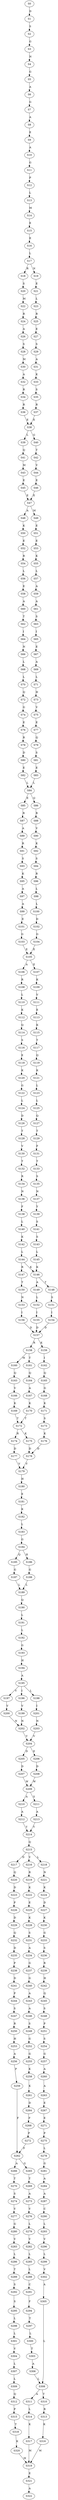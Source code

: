 strict digraph  {
	S0 -> S1 [ label = D ];
	S1 -> S2 [ label = S ];
	S2 -> S3 [ label = G ];
	S3 -> S4 [ label = N ];
	S4 -> S5 [ label = G ];
	S5 -> S6 [ label = A ];
	S6 -> S7 [ label = G ];
	S7 -> S8 [ label = A ];
	S8 -> S9 [ label = E ];
	S9 -> S10 [ label = A ];
	S10 -> S11 [ label = G ];
	S11 -> S12 [ label = P ];
	S12 -> S13 [ label = L ];
	S13 -> S14 [ label = M ];
	S14 -> S15 [ label = E ];
	S15 -> S16 [ label = E ];
	S16 -> S17 [ label = L ];
	S17 -> S18 [ label = R ];
	S17 -> S19 [ label = N ];
	S18 -> S20 [ label = S ];
	S19 -> S21 [ label = E ];
	S20 -> S22 [ label = M ];
	S21 -> S23 [ label = L ];
	S22 -> S24 [ label = R ];
	S23 -> S25 [ label = R ];
	S24 -> S26 [ label = A ];
	S25 -> S27 [ label = E ];
	S26 -> S28 [ label = S ];
	S27 -> S29 [ label = S ];
	S28 -> S30 [ label = M ];
	S29 -> S31 [ label = A ];
	S30 -> S32 [ label = A ];
	S31 -> S33 [ label = K ];
	S32 -> S34 [ label = R ];
	S33 -> S35 [ label = S ];
	S34 -> S36 [ label = R ];
	S35 -> S37 [ label = R ];
	S36 -> S38 [ label = E ];
	S37 -> S38 [ label = E ];
	S38 -> S39 [ label = L ];
	S38 -> S40 [ label = G ];
	S39 -> S41 [ label = Q ];
	S40 -> S42 [ label = T ];
	S41 -> S43 [ label = M ];
	S42 -> S44 [ label = V ];
	S43 -> S45 [ label = E ];
	S44 -> S46 [ label = E ];
	S45 -> S47 [ label = E ];
	S46 -> S47 [ label = E ];
	S47 -> S48 [ label = A ];
	S47 -> S49 [ label = M ];
	S48 -> S50 [ label = K ];
	S49 -> S51 [ label = E ];
	S50 -> S52 [ label = E ];
	S51 -> S53 [ label = E ];
	S52 -> S54 [ label = R ];
	S53 -> S55 [ label = K ];
	S54 -> S56 [ label = L ];
	S55 -> S57 [ label = L ];
	S56 -> S58 [ label = E ];
	S57 -> S59 [ label = A ];
	S58 -> S60 [ label = A ];
	S59 -> S61 [ label = A ];
	S60 -> S62 [ label = T ];
	S61 -> S63 [ label = S ];
	S62 -> S64 [ label = I ];
	S63 -> S65 [ label = I ];
	S64 -> S66 [ label = N ];
	S65 -> S67 [ label = E ];
	S66 -> S68 [ label = L ];
	S67 -> S69 [ label = A ];
	S68 -> S70 [ label = L ];
	S69 -> S71 [ label = L ];
	S70 -> S72 [ label = Q ];
	S71 -> S73 [ label = H ];
	S72 -> S74 [ label = G ];
	S73 -> S75 [ label = V ];
	S74 -> S76 [ label = E ];
	S75 -> S77 [ label = E ];
	S76 -> S78 [ label = R ];
	S77 -> S79 [ label = Q ];
	S78 -> S80 [ label = D ];
	S79 -> S81 [ label = S ];
	S80 -> S82 [ label = E ];
	S81 -> S83 [ label = E ];
	S82 -> S84 [ label = L ];
	S83 -> S84 [ label = L ];
	S84 -> S85 [ label = E ];
	S84 -> S86 [ label = Q ];
	S85 -> S87 [ label = R ];
	S86 -> S88 [ label = R ];
	S87 -> S89 [ label = A ];
	S88 -> S90 [ label = V ];
	S89 -> S91 [ label = R ];
	S90 -> S92 [ label = K ];
	S91 -> S93 [ label = S ];
	S92 -> S94 [ label = S ];
	S93 -> S95 [ label = K ];
	S94 -> S96 [ label = R ];
	S95 -> S97 [ label = A ];
	S96 -> S98 [ label = L ];
	S97 -> S99 [ label = A ];
	S98 -> S100 [ label = L ];
	S99 -> S101 [ label = E ];
	S100 -> S102 [ label = D ];
	S101 -> S103 [ label = G ];
	S102 -> S104 [ label = G ];
	S103 -> S105 [ label = E ];
	S104 -> S105 [ label = E ];
	S105 -> S106 [ label = A ];
	S105 -> S107 [ label = E ];
	S106 -> S108 [ label = R ];
	S107 -> S109 [ label = K ];
	S108 -> S110 [ label = L ];
	S109 -> S111 [ label = V ];
	S110 -> S112 [ label = K ];
	S111 -> S113 [ label = E ];
	S112 -> S114 [ label = Q ];
	S113 -> S115 [ label = K ];
	S114 -> S116 [ label = S ];
	S115 -> S117 [ label = T ];
	S116 -> S118 [ label = E ];
	S117 -> S119 [ label = Q ];
	S118 -> S120 [ label = K ];
	S119 -> S121 [ label = K ];
	S120 -> S122 [ label = G ];
	S121 -> S123 [ label = L ];
	S122 -> S124 [ label = L ];
	S123 -> S125 [ label = L ];
	S124 -> S126 [ label = D ];
	S125 -> S127 [ label = Q ];
	S126 -> S128 [ label = T ];
	S127 -> S129 [ label = T ];
	S128 -> S130 [ label = V ];
	S129 -> S131 [ label = F ];
	S130 -> S132 [ label = T ];
	S131 -> S133 [ label = T ];
	S132 -> S134 [ label = R ];
	S133 -> S135 [ label = S ];
	S134 -> S136 [ label = N ];
	S135 -> S137 [ label = N ];
	S136 -> S138 [ label = F ];
	S137 -> S139 [ label = Y ];
	S138 -> S140 [ label = L ];
	S139 -> S141 [ label = S ];
	S140 -> S142 [ label = K ];
	S141 -> S143 [ label = S ];
	S142 -> S144 [ label = L ];
	S143 -> S145 [ label = L ];
	S144 -> S146 [ label = K ];
	S144 -> S147 [ label = R ];
	S145 -> S146 [ label = K ];
	S146 -> S148 [ label = T ];
	S146 -> S149 [ label = A ];
	S147 -> S150 [ label = T ];
	S148 -> S151 [ label = S ];
	S149 -> S152 [ label = L ];
	S150 -> S153 [ label = N ];
	S151 -> S154 [ label = I ];
	S152 -> S155 [ label = I ];
	S153 -> S156 [ label = I ];
	S154 -> S157 [ label = D ];
	S155 -> S157 [ label = D ];
	S156 -> S157 [ label = D ];
	S157 -> S158 [ label = R ];
	S157 -> S159 [ label = K ];
	S158 -> S160 [ label = M ];
	S158 -> S161 [ label = T ];
	S159 -> S162 [ label = I ];
	S160 -> S163 [ label = Q ];
	S161 -> S164 [ label = Q ];
	S162 -> S165 [ label = Q ];
	S163 -> S166 [ label = V ];
	S164 -> S167 [ label = A ];
	S165 -> S168 [ label = G ];
	S166 -> S169 [ label = K ];
	S167 -> S170 [ label = K ];
	S168 -> S171 [ label = K ];
	S169 -> S172 [ label = T ];
	S170 -> S172 [ label = T ];
	S171 -> S173 [ label = S ];
	S172 -> S174 [ label = R ];
	S172 -> S175 [ label = K ];
	S173 -> S176 [ label = K ];
	S174 -> S177 [ label = D ];
	S175 -> S178 [ label = D ];
	S176 -> S178 [ label = D ];
	S177 -> S179 [ label = V ];
	S178 -> S179 [ label = V ];
	S179 -> S180 [ label = H ];
	S180 -> S181 [ label = E ];
	S181 -> S182 [ label = K ];
	S182 -> S183 [ label = L ];
	S183 -> S184 [ label = G ];
	S184 -> S185 [ label = Q ];
	S184 -> S186 [ label = H ];
	S185 -> S187 [ label = G ];
	S186 -> S188 [ label = G ];
	S187 -> S189 [ label = L ];
	S188 -> S189 [ label = L ];
	S189 -> S190 [ label = Q ];
	S190 -> S191 [ label = L ];
	S191 -> S192 [ label = L ];
	S192 -> S193 [ label = G ];
	S193 -> S194 [ label = H ];
	S194 -> S195 [ label = A ];
	S195 -> S196 [ label = I ];
	S195 -> S197 [ label = V ];
	S195 -> S198 [ label = L ];
	S196 -> S199 [ label = V ];
	S197 -> S200 [ label = V ];
	S198 -> S201 [ label = I ];
	S199 -> S202 [ label = N ];
	S200 -> S202 [ label = N ];
	S201 -> S203 [ label = N ];
	S202 -> S204 [ label = V ];
	S203 -> S204 [ label = V ];
	S204 -> S205 [ label = D ];
	S204 -> S206 [ label = E ];
	S205 -> S207 [ label = D ];
	S206 -> S208 [ label = D ];
	S207 -> S209 [ label = W ];
	S208 -> S209 [ label = W ];
	S209 -> S210 [ label = A ];
	S209 -> S211 [ label = S ];
	S210 -> S212 [ label = A ];
	S211 -> S213 [ label = A ];
	S212 -> S214 [ label = Y ];
	S213 -> S214 [ label = Y ];
	S214 -> S215 [ label = Q ];
	S215 -> S216 [ label = V ];
	S215 -> S217 [ label = D ];
	S215 -> S218 [ label = L ];
	S216 -> S219 [ label = R ];
	S217 -> S220 [ label = Q ];
	S218 -> S221 [ label = N ];
	S219 -> S222 [ label = K ];
	S220 -> S223 [ label = D ];
	S221 -> S224 [ label = K ];
	S222 -> S225 [ label = E ];
	S223 -> S226 [ label = P ];
	S224 -> S227 [ label = D ];
	S225 -> S228 [ label = K ];
	S226 -> S229 [ label = D ];
	S227 -> S230 [ label = K ];
	S228 -> S231 [ label = S ];
	S229 -> S232 [ label = Q ];
	S230 -> S233 [ label = G ];
	S231 -> S234 [ label = A ];
	S232 -> S235 [ label = D ];
	S233 -> S236 [ label = S ];
	S234 -> S237 [ label = G ];
	S235 -> S238 [ label = P ];
	S236 -> S239 [ label = R ];
	S237 -> S240 [ label = G ];
	S238 -> S241 [ label = D ];
	S239 -> S242 [ label = H ];
	S240 -> S243 [ label = A ];
	S241 -> S244 [ label = P ];
	S242 -> S245 [ label = Q ];
	S243 -> S246 [ label = A ];
	S244 -> S247 [ label = S ];
	S245 -> S248 [ label = S ];
	S246 -> S249 [ label = S ];
	S247 -> S250 [ label = R ];
	S248 -> S251 [ label = P ];
	S249 -> S252 [ label = G ];
	S250 -> S253 [ label = H ];
	S251 -> S254 [ label = S ];
	S252 -> S255 [ label = G ];
	S253 -> S256 [ label = A ];
	S254 -> S257 [ label = G ];
	S255 -> S258 [ label = K ];
	S256 -> S259 [ label = P ];
	S257 -> S260 [ label = A ];
	S258 -> S261 [ label = K ];
	S259 -> S262 [ label = F ];
	S260 -> S263 [ label = A ];
	S261 -> S264 [ label = D ];
	S262 -> S265 [ label = G ];
	S262 -> S266 [ label = A ];
	S263 -> S267 [ label = E ];
	S264 -> S268 [ label = F ];
	S265 -> S269 [ label = T ];
	S266 -> S270 [ label = T ];
	S267 -> S271 [ label = E ];
	S268 -> S272 [ label = P ];
	S269 -> S273 [ label = A ];
	S270 -> S274 [ label = S ];
	S271 -> S275 [ label = P ];
	S272 -> S262 [ label = F ];
	S273 -> S276 [ label = V ];
	S274 -> S277 [ label = V ];
	S275 -> S278 [ label = L ];
	S276 -> S279 [ label = L ];
	S277 -> S280 [ label = G ];
	S278 -> S281 [ label = G ];
	S279 -> S282 [ label = V ];
	S280 -> S283 [ label = V ];
	S281 -> S284 [ label = A ];
	S282 -> S285 [ label = L ];
	S283 -> S286 [ label = L ];
	S284 -> S287 [ label = A ];
	S285 -> S288 [ label = L ];
	S286 -> S289 [ label = T ];
	S287 -> S290 [ label = C ];
	S288 -> S291 [ label = C ];
	S289 -> S292 [ label = S ];
	S290 -> S293 [ label = L ];
	S291 -> S294 [ label = F ];
	S292 -> S295 [ label = S ];
	S293 -> S296 [ label = V ];
	S294 -> S297 [ label = T ];
	S295 -> S298 [ label = L ];
	S296 -> S299 [ label = L ];
	S297 -> S300 [ label = L ];
	S298 -> S301 [ label = L ];
	S299 -> S302 [ label = V ];
	S300 -> S303 [ label = T ];
	S301 -> S304 [ label = V ];
	S302 -> S305 [ label = A ];
	S303 -> S306 [ label = A ];
	S304 -> S307 [ label = L ];
	S305 -> S308 [ label = L ];
	S306 -> S308 [ label = L ];
	S307 -> S309 [ label = L ];
	S308 -> S310 [ label = T ];
	S308 -> S311 [ label = A ];
	S309 -> S312 [ label = Q ];
	S310 -> S313 [ label = R ];
	S311 -> S314 [ label = L ];
	S312 -> S315 [ label = P ];
	S313 -> S316 [ label = K ];
	S314 -> S317 [ label = K ];
	S315 -> S318 [ label = T ];
	S316 -> S319 [ label = M ];
	S317 -> S319 [ label = M ];
	S318 -> S320 [ label = K ];
	S319 -> S321 [ label = E ];
	S320 -> S319 [ label = M ];
	S321 -> S322 [ label = A ];
}
